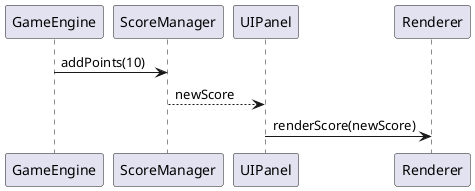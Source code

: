 @startuml PelletEatenSequence
participant "GameEngine" as GE
participant "ScoreManager" as SM
participant "UIPanel" as UI
participant "Renderer" as R

GE -> SM: addPoints(10)
SM --> UI: newScore
UI -> R: renderScore(newScore)
@enduml